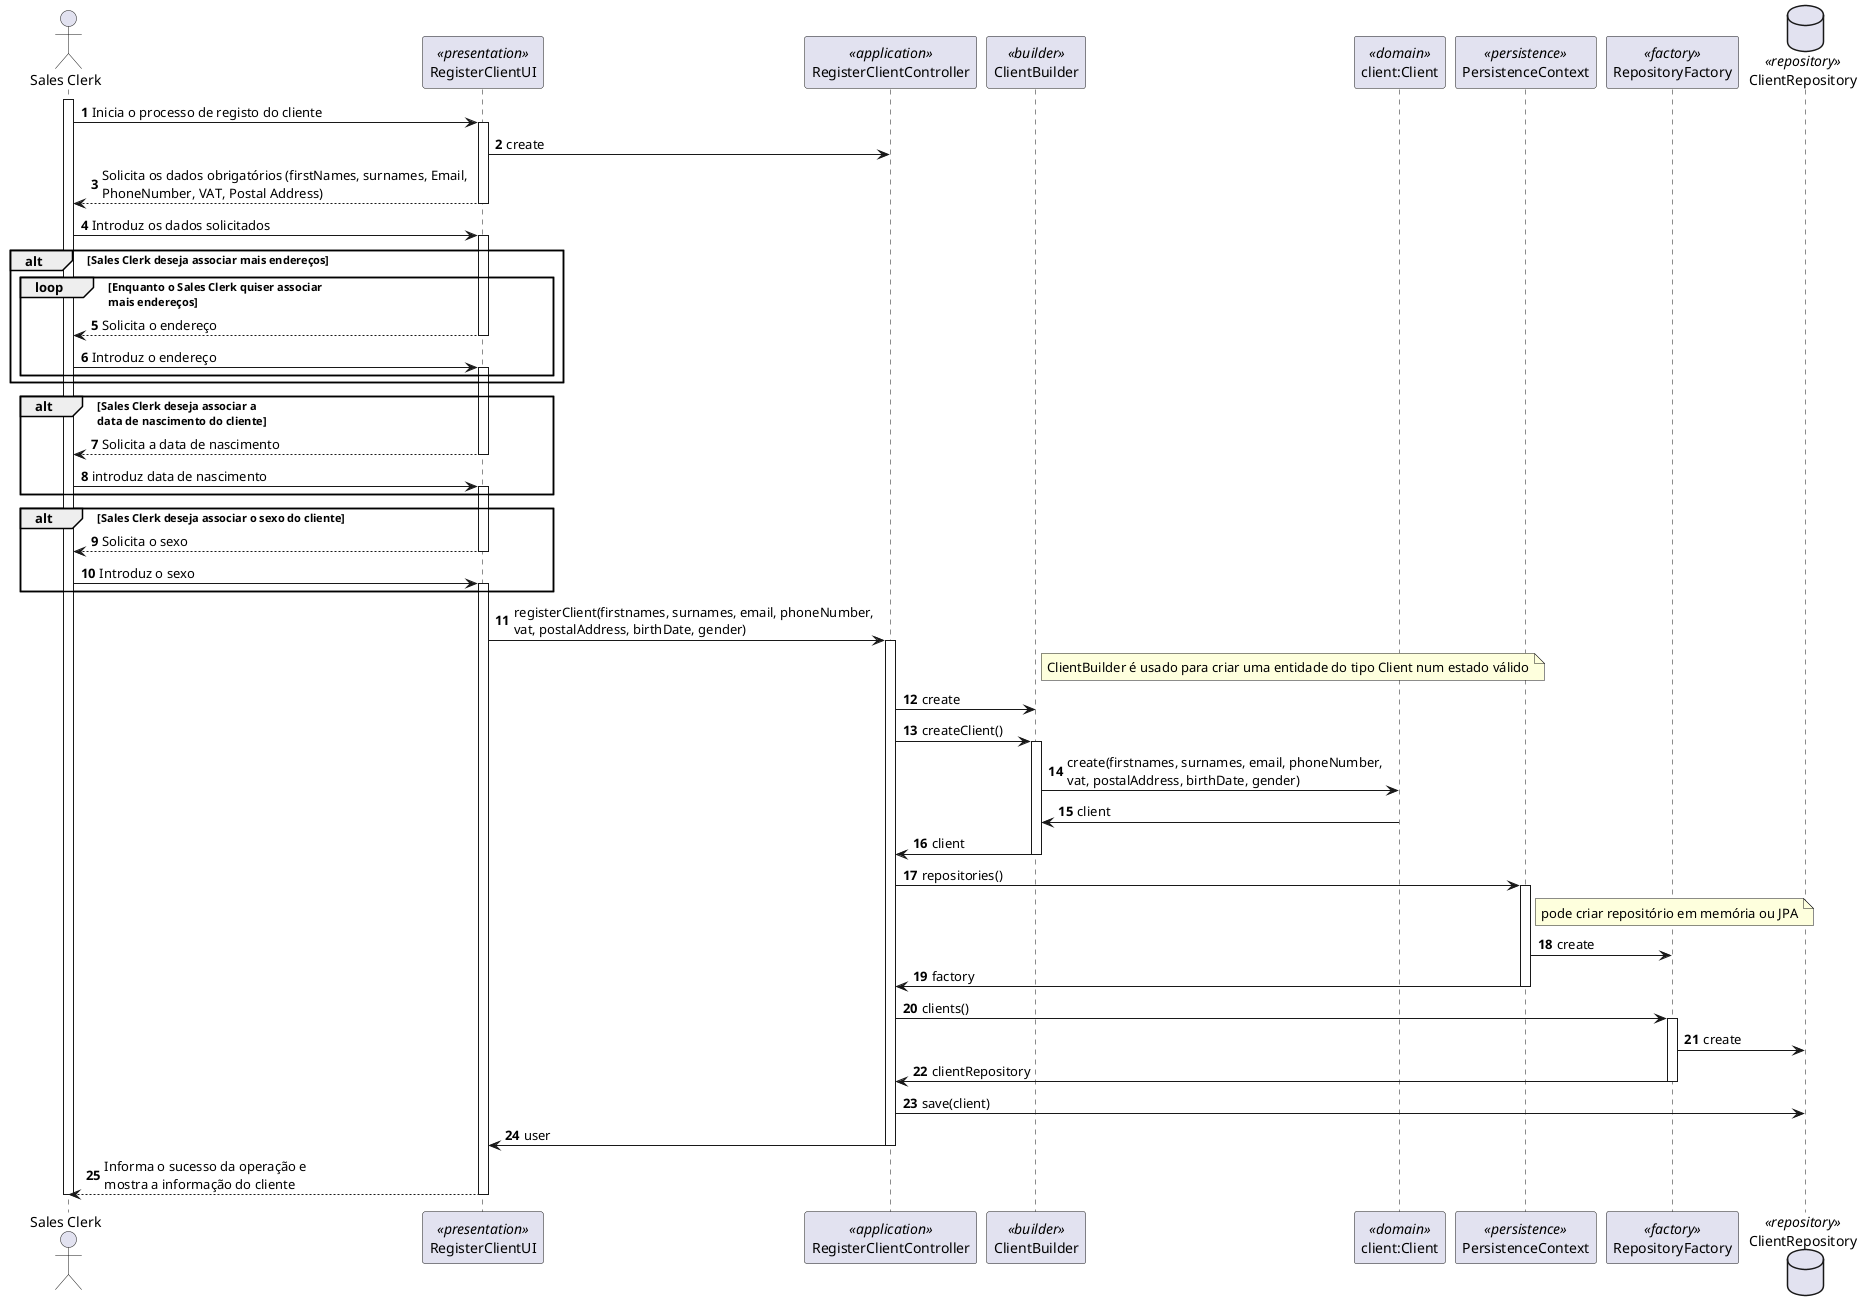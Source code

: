 @startuml

autonumber
actor "Sales Clerk" as SC
participant RegisterClientUI as UI <<presentation>>
participant RegisterClientController as Controller <<application>>
participant ClientBuilder as Builder <<builder>>
participant "client:Client" as Domain <<domain>>
participant PersistenceContext as Persistence <<persistence>>
participant RepositoryFactory as Factory <<factory>>
database ClientRepository as Repository <<repository>>

activate SC
SC -> UI : Inicia o processo de registo do cliente
activate UI
UI -> Controller: create
UI --> SC : Solicita os dados obrigatórios (firstNames, surnames, Email, \nPhoneNumber, VAT, Postal Address)
deactivate UI
SC -> UI : Introduz os dados solicitados
activate UI



alt Sales Clerk deseja associar mais endereços
loop Enquanto o Sales Clerk quiser associar \nmais endereços
UI --> SC : Solicita o endereço
deactivate UI


SC -> UI : Introduz o endereço
activate UI
end
end
alt Sales Clerk deseja associar a \ndata de nascimento do cliente
activate UI
UI --> SC : Solicita a data de nascimento
deactivate UI
SC -> UI : introduz data de nascimento
activate UI
end
alt Sales Clerk deseja associar o sexo do cliente
UI --> SC : Solicita o sexo
deactivate UI
SC -> UI : Introduz o sexo
activate UI
end
UI -> Controller: registerClient(firstnames, surnames, email, phoneNumber,\nvat, postalAddress, birthDate, gender)
activate Controller
note right of Builder:ClientBuilder é usado para criar uma entidade do tipo Client num estado válido
Controller -> Builder: create
Controller -> Builder:createClient()
activate Builder
Builder -> Domain: create(firstnames, surnames, email, phoneNumber,\nvat, postalAddress, birthDate, gender)
Domain->Builder: client
Builder -> Controller:client
deactivate Builder
Controller -> Persistence: repositories()
activate Persistence
note right of Persistence: pode criar repositório em memória ou JPA
Persistence -> Factory: create
Persistence -> Controller: factory
deactivate Persistence
Controller -> Factory: clients()
activate Factory
Factory -> Repository: create
Factory -> Controller: clientRepository
deactivate Factory
Controller->Repository:save(client)
Controller->UI: user
deactivate Controller
UI --> SC : Informa o sucesso da operação e \nmostra a informação do cliente
deactivate UI
deactivate SC



@enduml